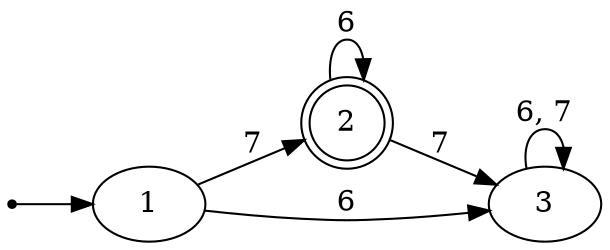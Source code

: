 digraph{

rankdir=LR;
inic[shape=point];

inic->1;

1->2 [label="7"];
1->3 [label="6"];
2->2 [label="6"];
2->3 [label="7"];
3->3 [label="6, 7"];

2[shape=doublecircle];
}
